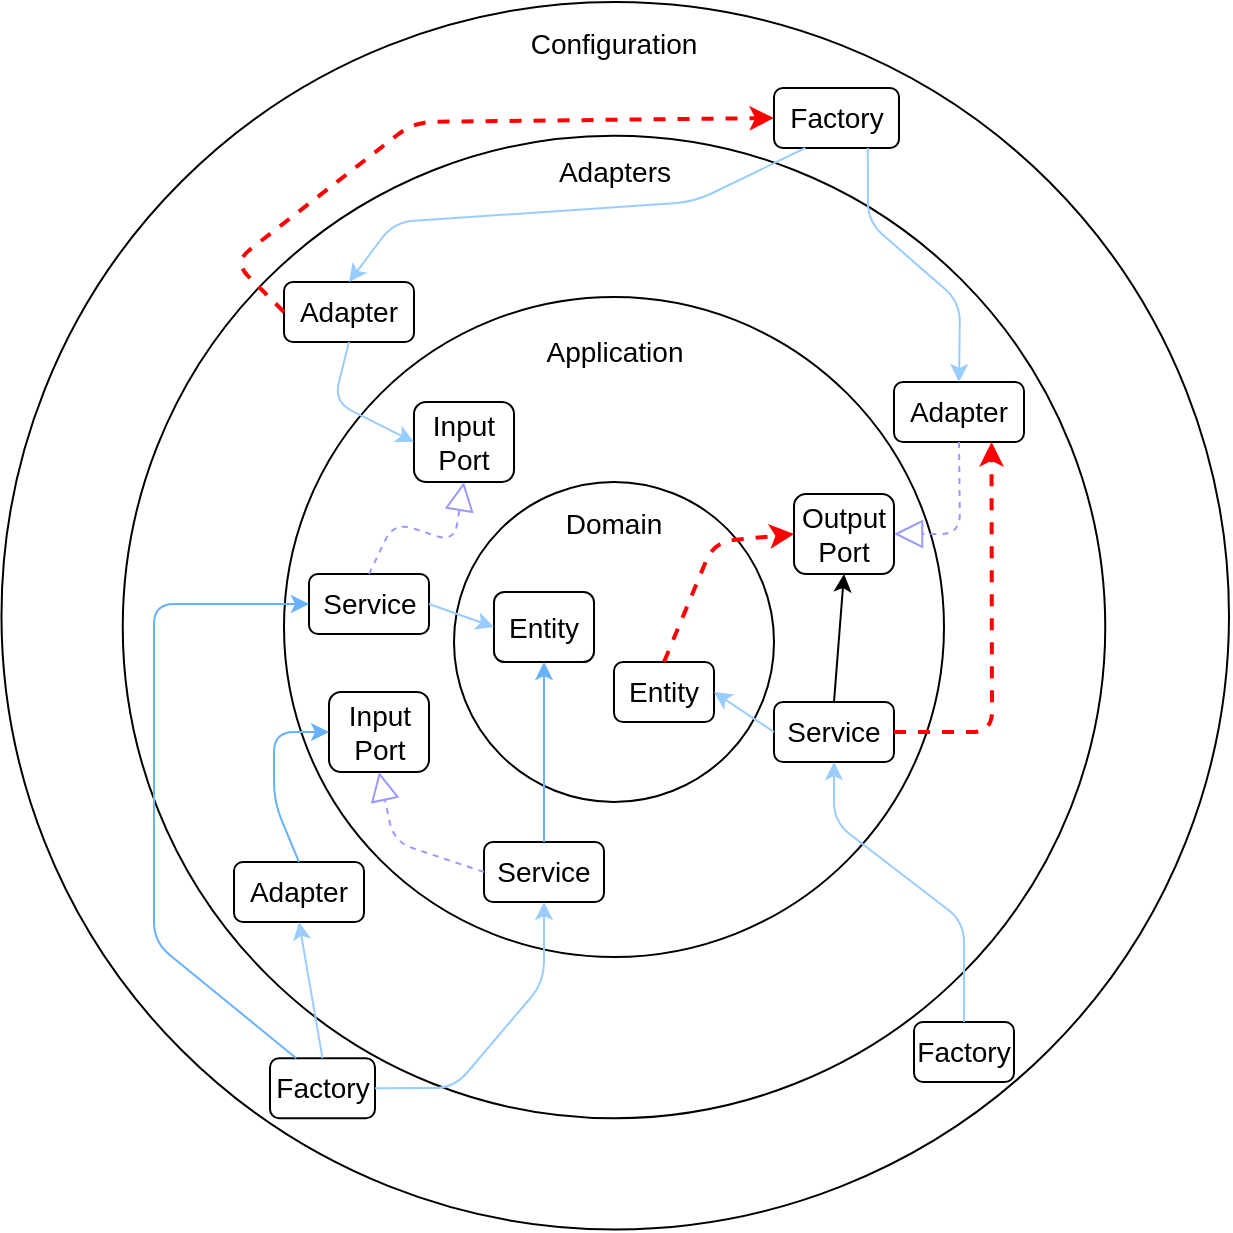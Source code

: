 <mxfile version="14.6.13" type="device"><diagram id="rTuhuu60UyuIUYuI6Hsr" name="Page-1"><mxGraphModel dx="1338" dy="823" grid="1" gridSize="10" guides="1" tooltips="1" connect="1" arrows="1" fold="1" page="1" pageScale="1" pageWidth="1100" pageHeight="850" math="0" shadow="0"><root><mxCell id="0"/><mxCell id="1" parent="0"/><mxCell id="cIT1kwWjJYKrI6nHU5Bw-21" value="" style="ellipse;whiteSpace=wrap;html=1;aspect=fixed;fontSize=14;fillColor=none;align=center;" vertex="1" parent="1"><mxGeometry x="193.74" y="80" width="613.76" height="613.76" as="geometry"/></mxCell><mxCell id="cIT1kwWjJYKrI6nHU5Bw-16" value="" style="ellipse;whiteSpace=wrap;html=1;aspect=fixed;fontSize=14;align=center;fillColor=none;" vertex="1" parent="1"><mxGeometry x="254.38" y="146.88" width="491.25" height="491.25" as="geometry"/></mxCell><mxCell id="cIT1kwWjJYKrI6nHU5Bw-8" value="" style="ellipse;whiteSpace=wrap;html=1;aspect=fixed;fontSize=14;align=center;fillColor=none;" vertex="1" parent="1"><mxGeometry x="335" y="227.5" width="330" height="330" as="geometry"/></mxCell><mxCell id="cIT1kwWjJYKrI6nHU5Bw-9" value="Application" style="text;html=1;strokeColor=none;fillColor=none;align=center;verticalAlign=middle;whiteSpace=wrap;rounded=0;fontSize=14;" vertex="1" parent="1"><mxGeometry x="457.5" y="240" width="85" height="30" as="geometry"/></mxCell><mxCell id="cIT1kwWjJYKrI6nHU5Bw-2" value="" style="ellipse;whiteSpace=wrap;html=1;aspect=fixed;fillColor=none;" vertex="1" parent="1"><mxGeometry x="420" y="320" width="160" height="160" as="geometry"/></mxCell><mxCell id="cIT1kwWjJYKrI6nHU5Bw-3" value="Domain" style="text;html=1;strokeColor=none;fillColor=none;align=center;verticalAlign=middle;whiteSpace=wrap;rounded=0;fontSize=14;" vertex="1" parent="1"><mxGeometry x="465" y="326" width="70" height="30" as="geometry"/></mxCell><mxCell id="cIT1kwWjJYKrI6nHU5Bw-4" value="Entity" style="rounded=1;whiteSpace=wrap;html=1;fontSize=14;align=center;fillColor=none;" vertex="1" parent="1"><mxGeometry x="440" y="375" width="50" height="35" as="geometry"/></mxCell><mxCell id="cIT1kwWjJYKrI6nHU5Bw-5" value="Entity" style="rounded=1;whiteSpace=wrap;html=1;fontSize=14;align=center;fillColor=none;" vertex="1" parent="1"><mxGeometry x="500" y="410" width="50" height="30" as="geometry"/></mxCell><mxCell id="cIT1kwWjJYKrI6nHU5Bw-10" value="Input &lt;br&gt;Port" style="rounded=1;whiteSpace=wrap;html=1;fontSize=14;fillColor=none;align=center;" vertex="1" parent="1"><mxGeometry x="400" y="280" width="50" height="40" as="geometry"/></mxCell><mxCell id="cIT1kwWjJYKrI6nHU5Bw-11" value="Service" style="rounded=1;whiteSpace=wrap;html=1;fontSize=14;fillColor=none;align=center;" vertex="1" parent="1"><mxGeometry x="347.5" y="366" width="60" height="30" as="geometry"/></mxCell><mxCell id="cIT1kwWjJYKrI6nHU5Bw-12" value="Input &lt;br&gt;Port" style="rounded=1;whiteSpace=wrap;html=1;fontSize=14;fillColor=none;align=center;" vertex="1" parent="1"><mxGeometry x="357.5" y="425" width="50" height="40" as="geometry"/></mxCell><mxCell id="cIT1kwWjJYKrI6nHU5Bw-13" value="Service" style="rounded=1;whiteSpace=wrap;html=1;fontSize=14;fillColor=none;align=center;" vertex="1" parent="1"><mxGeometry x="435" y="500" width="60" height="30" as="geometry"/></mxCell><mxCell id="cIT1kwWjJYKrI6nHU5Bw-14" value="Output &lt;br&gt;Port" style="rounded=1;whiteSpace=wrap;html=1;fontSize=14;fillColor=none;align=center;" vertex="1" parent="1"><mxGeometry x="590" y="326" width="50" height="40" as="geometry"/></mxCell><mxCell id="cIT1kwWjJYKrI6nHU5Bw-15" value="Service" style="rounded=1;whiteSpace=wrap;html=1;fontSize=14;fillColor=none;align=center;" vertex="1" parent="1"><mxGeometry x="580" y="430" width="60" height="30" as="geometry"/></mxCell><mxCell id="cIT1kwWjJYKrI6nHU5Bw-17" value="Adapters" style="text;html=1;strokeColor=none;fillColor=none;align=center;verticalAlign=middle;whiteSpace=wrap;rounded=0;fontSize=14;" vertex="1" parent="1"><mxGeometry x="457.5" y="150" width="85" height="30" as="geometry"/></mxCell><mxCell id="cIT1kwWjJYKrI6nHU5Bw-18" value="Adapter" style="rounded=1;whiteSpace=wrap;html=1;fontSize=14;fillColor=none;align=center;" vertex="1" parent="1"><mxGeometry x="335" y="220" width="65" height="30" as="geometry"/></mxCell><mxCell id="cIT1kwWjJYKrI6nHU5Bw-19" value="Adapter" style="rounded=1;whiteSpace=wrap;html=1;fontSize=14;fillColor=none;align=center;" vertex="1" parent="1"><mxGeometry x="310" y="510" width="65" height="30" as="geometry"/></mxCell><mxCell id="cIT1kwWjJYKrI6nHU5Bw-20" value="Adapter" style="rounded=1;whiteSpace=wrap;html=1;fontSize=14;fillColor=none;align=center;" vertex="1" parent="1"><mxGeometry x="640" y="270" width="65" height="30" as="geometry"/></mxCell><mxCell id="cIT1kwWjJYKrI6nHU5Bw-23" value="Configuration" style="text;html=1;strokeColor=none;fillColor=none;align=center;verticalAlign=middle;whiteSpace=wrap;rounded=0;fontSize=14;" vertex="1" parent="1"><mxGeometry x="453.76" y="86.24" width="92.49" height="30" as="geometry"/></mxCell><mxCell id="cIT1kwWjJYKrI6nHU5Bw-24" value="Factory" style="rounded=1;whiteSpace=wrap;html=1;fontSize=14;fillColor=none;align=center;" vertex="1" parent="1"><mxGeometry x="580" y="123" width="62.5" height="30" as="geometry"/></mxCell><mxCell id="cIT1kwWjJYKrI6nHU5Bw-25" value="Factory" style="rounded=1;whiteSpace=wrap;html=1;fontSize=14;fillColor=none;align=center;" vertex="1" parent="1"><mxGeometry x="328" y="608.13" width="52.5" height="30" as="geometry"/></mxCell><mxCell id="cIT1kwWjJYKrI6nHU5Bw-26" value="Factory" style="rounded=1;whiteSpace=wrap;html=1;fontSize=14;fillColor=none;align=center;" vertex="1" parent="1"><mxGeometry x="650" y="590" width="50" height="30" as="geometry"/></mxCell><mxCell id="cIT1kwWjJYKrI6nHU5Bw-27" value="" style="endArrow=classic;html=1;fontSize=14;entryX=0.5;entryY=1;entryDx=0;entryDy=0;exitX=0.5;exitY=0;exitDx=0;exitDy=0;strokeColor=#66B2FF;" edge="1" parent="1" source="cIT1kwWjJYKrI6nHU5Bw-13" target="cIT1kwWjJYKrI6nHU5Bw-4"><mxGeometry width="50" height="50" relative="1" as="geometry"><mxPoint x="900" y="607.5" as="sourcePoint"/><mxPoint x="950" y="557.5" as="targetPoint"/></mxGeometry></mxCell><mxCell id="cIT1kwWjJYKrI6nHU5Bw-28" value="" style="endArrow=classic;html=1;fontSize=14;entryX=0;entryY=0.5;entryDx=0;entryDy=0;exitX=1;exitY=0.5;exitDx=0;exitDy=0;strokeColor=#99CCFF;" edge="1" parent="1" source="cIT1kwWjJYKrI6nHU5Bw-11" target="cIT1kwWjJYKrI6nHU5Bw-4"><mxGeometry width="50" height="50" relative="1" as="geometry"><mxPoint x="475" y="510" as="sourcePoint"/><mxPoint x="475" y="420" as="targetPoint"/></mxGeometry></mxCell><mxCell id="cIT1kwWjJYKrI6nHU5Bw-29" value="" style="endArrow=block;dashed=1;endFill=0;endSize=12;html=1;fontSize=14;entryX=0.5;entryY=1;entryDx=0;entryDy=0;exitX=0;exitY=0.5;exitDx=0;exitDy=0;strokeColor=#9999FF;" edge="1" parent="1" source="cIT1kwWjJYKrI6nHU5Bw-13" target="cIT1kwWjJYKrI6nHU5Bw-12"><mxGeometry width="160" relative="1" as="geometry"><mxPoint x="470" y="420" as="sourcePoint"/><mxPoint x="630" y="420" as="targetPoint"/><Array as="points"><mxPoint x="390" y="500"/></Array></mxGeometry></mxCell><mxCell id="cIT1kwWjJYKrI6nHU5Bw-30" value="" style="endArrow=block;dashed=1;endFill=0;endSize=12;html=1;fontSize=14;entryX=0.5;entryY=1;entryDx=0;entryDy=0;exitX=0.5;exitY=0;exitDx=0;exitDy=0;strokeColor=#9999FF;" edge="1" parent="1" source="cIT1kwWjJYKrI6nHU5Bw-11" target="cIT1kwWjJYKrI6nHU5Bw-10"><mxGeometry width="160" relative="1" as="geometry"><mxPoint x="470" y="420" as="sourcePoint"/><mxPoint x="630" y="420" as="targetPoint"/><Array as="points"><mxPoint x="390" y="340"/><mxPoint x="420" y="350"/></Array></mxGeometry></mxCell><mxCell id="cIT1kwWjJYKrI6nHU5Bw-31" value="" style="endArrow=classic;html=1;fontSize=14;entryX=1;entryY=0.5;entryDx=0;entryDy=0;exitX=0;exitY=0.5;exitDx=0;exitDy=0;strokeColor=#99CCFF;" edge="1" parent="1" source="cIT1kwWjJYKrI6nHU5Bw-15" target="cIT1kwWjJYKrI6nHU5Bw-5"><mxGeometry width="50" height="50" relative="1" as="geometry"><mxPoint x="475" y="510" as="sourcePoint"/><mxPoint x="475" y="420" as="targetPoint"/></mxGeometry></mxCell><mxCell id="cIT1kwWjJYKrI6nHU5Bw-32" value="" style="endArrow=classic;html=1;fontSize=14;entryX=0.5;entryY=1;entryDx=0;entryDy=0;exitX=0.5;exitY=0;exitDx=0;exitDy=0;" edge="1" parent="1" source="cIT1kwWjJYKrI6nHU5Bw-15" target="cIT1kwWjJYKrI6nHU5Bw-14"><mxGeometry width="50" height="50" relative="1" as="geometry"><mxPoint x="590" y="481" as="sourcePoint"/><mxPoint x="560" y="461" as="targetPoint"/><Array as="points"/></mxGeometry></mxCell><mxCell id="cIT1kwWjJYKrI6nHU5Bw-33" value="" style="endArrow=block;dashed=1;endFill=0;endSize=12;html=1;fontSize=14;entryX=1;entryY=0.5;entryDx=0;entryDy=0;exitX=0.5;exitY=1;exitDx=0;exitDy=0;strokeColor=#9999FF;" edge="1" parent="1" source="cIT1kwWjJYKrI6nHU5Bw-20" target="cIT1kwWjJYKrI6nHU5Bw-14"><mxGeometry width="160" relative="1" as="geometry"><mxPoint x="860" y="356" as="sourcePoint"/><mxPoint x="1020" y="356" as="targetPoint"/><Array as="points"><mxPoint x="673" y="346"/></Array></mxGeometry></mxCell><mxCell id="cIT1kwWjJYKrI6nHU5Bw-34" value="" style="endArrow=classic;html=1;fontSize=14;entryX=0;entryY=0.5;entryDx=0;entryDy=0;exitX=0.5;exitY=0;exitDx=0;exitDy=0;strokeColor=#66B2FF;" edge="1" parent="1" source="cIT1kwWjJYKrI6nHU5Bw-19" target="cIT1kwWjJYKrI6nHU5Bw-12"><mxGeometry width="50" height="50" relative="1" as="geometry"><mxPoint x="336" y="490" as="sourcePoint"/><mxPoint x="250" y="440" as="targetPoint"/><Array as="points"><mxPoint x="330" y="480"/><mxPoint x="330" y="445"/></Array></mxGeometry></mxCell><mxCell id="cIT1kwWjJYKrI6nHU5Bw-36" value="" style="endArrow=classic;html=1;fontSize=14;exitX=0.5;exitY=1;exitDx=0;exitDy=0;entryX=0;entryY=0.5;entryDx=0;entryDy=0;strokeColor=#99CCFF;" edge="1" parent="1" source="cIT1kwWjJYKrI6nHU5Bw-18" target="cIT1kwWjJYKrI6nHU5Bw-10"><mxGeometry width="50" height="50" relative="1" as="geometry"><mxPoint x="110" y="340" as="sourcePoint"/><mxPoint x="140" y="240" as="targetPoint"/><Array as="points"><mxPoint x="360" y="280"/></Array></mxGeometry></mxCell><mxCell id="cIT1kwWjJYKrI6nHU5Bw-37" value="" style="endArrow=classic;html=1;fontSize=14;exitX=0.25;exitY=1;exitDx=0;exitDy=0;entryX=0.5;entryY=0;entryDx=0;entryDy=0;strokeColor=#99CCFF;" edge="1" parent="1" source="cIT1kwWjJYKrI6nHU5Bw-24" target="cIT1kwWjJYKrI6nHU5Bw-18"><mxGeometry width="50" height="50" relative="1" as="geometry"><mxPoint x="870" y="206.24" as="sourcePoint"/><mxPoint x="870" y="116" as="targetPoint"/><Array as="points"><mxPoint x="540" y="180"/><mxPoint x="390" y="190"/></Array></mxGeometry></mxCell><mxCell id="cIT1kwWjJYKrI6nHU5Bw-38" value="" style="endArrow=classic;html=1;fontSize=14;entryX=0.5;entryY=0;entryDx=0;entryDy=0;exitX=0.75;exitY=1;exitDx=0;exitDy=0;strokeColor=#99CCFF;" edge="1" parent="1" source="cIT1kwWjJYKrI6nHU5Bw-24" target="cIT1kwWjJYKrI6nHU5Bw-20"><mxGeometry width="50" height="50" relative="1" as="geometry"><mxPoint x="930" y="340" as="sourcePoint"/><mxPoint x="930" y="250" as="targetPoint"/><Array as="points"><mxPoint x="627" y="190"/><mxPoint x="673" y="230"/></Array></mxGeometry></mxCell><mxCell id="cIT1kwWjJYKrI6nHU5Bw-39" value="" style="endArrow=classic;html=1;fontSize=14;entryX=0;entryY=0.5;entryDx=0;entryDy=0;exitX=0.25;exitY=0;exitDx=0;exitDy=0;strokeColor=#66B2FF;" edge="1" parent="1" source="cIT1kwWjJYKrI6nHU5Bw-25" target="cIT1kwWjJYKrI6nHU5Bw-11"><mxGeometry width="50" height="50" relative="1" as="geometry"><mxPoint x="120" y="456" as="sourcePoint"/><mxPoint x="120" y="366" as="targetPoint"/><Array as="points"><mxPoint x="270" y="550"/><mxPoint x="270" y="381"/></Array></mxGeometry></mxCell><mxCell id="cIT1kwWjJYKrI6nHU5Bw-40" value="" style="endArrow=classic;html=1;fontSize=14;entryX=0.5;entryY=1;entryDx=0;entryDy=0;exitX=0.5;exitY=0;exitDx=0;exitDy=0;strokeColor=#99CCFF;" edge="1" parent="1" source="cIT1kwWjJYKrI6nHU5Bw-25" target="cIT1kwWjJYKrI6nHU5Bw-19"><mxGeometry width="50" height="50" relative="1" as="geometry"><mxPoint x="490" y="670" as="sourcePoint"/><mxPoint x="490" y="580" as="targetPoint"/></mxGeometry></mxCell><mxCell id="cIT1kwWjJYKrI6nHU5Bw-41" value="" style="endArrow=classic;html=1;fontSize=14;exitX=1;exitY=0.5;exitDx=0;exitDy=0;entryX=0.5;entryY=1;entryDx=0;entryDy=0;strokeColor=#99CCFF;" edge="1" parent="1" source="cIT1kwWjJYKrI6nHU5Bw-25" target="cIT1kwWjJYKrI6nHU5Bw-13"><mxGeometry width="50" height="50" relative="1" as="geometry"><mxPoint x="535" y="690" as="sourcePoint"/><mxPoint x="535" y="590" as="targetPoint"/><Array as="points"><mxPoint x="420" y="623"/><mxPoint x="465" y="570"/></Array></mxGeometry></mxCell><mxCell id="cIT1kwWjJYKrI6nHU5Bw-42" value="" style="endArrow=classic;html=1;fontSize=14;entryX=0.5;entryY=1;entryDx=0;entryDy=0;exitX=0.5;exitY=0;exitDx=0;exitDy=0;strokeColor=#99CCFF;" edge="1" parent="1" source="cIT1kwWjJYKrI6nHU5Bw-26" target="cIT1kwWjJYKrI6nHU5Bw-15"><mxGeometry width="50" height="50" relative="1" as="geometry"><mxPoint x="674.5" y="550" as="sourcePoint"/><mxPoint x="674.5" y="460" as="targetPoint"/><Array as="points"><mxPoint x="675" y="540"/><mxPoint x="610" y="490"/></Array></mxGeometry></mxCell><mxCell id="cIT1kwWjJYKrI6nHU5Bw-43" value="" style="endArrow=classic;html=1;fontSize=14;entryX=0;entryY=0.5;entryDx=0;entryDy=0;strokeColor=#FF0000;strokeWidth=2;dashed=1;exitX=0;exitY=0.5;exitDx=0;exitDy=0;" edge="1" parent="1" source="cIT1kwWjJYKrI6nHU5Bw-18" target="cIT1kwWjJYKrI6nHU5Bw-24"><mxGeometry width="50" height="50" relative="1" as="geometry"><mxPoint x="160" y="160" as="sourcePoint"/><mxPoint x="120" y="137.5" as="targetPoint"/><Array as="points"><mxPoint x="310" y="210"/><mxPoint x="400" y="140"/></Array></mxGeometry></mxCell><mxCell id="cIT1kwWjJYKrI6nHU5Bw-44" value="" style="endArrow=classic;html=1;dashed=1;fontSize=14;strokeColor=#FF0000;strokeWidth=2;exitX=0.5;exitY=0;exitDx=0;exitDy=0;entryX=0;entryY=0.5;entryDx=0;entryDy=0;" edge="1" parent="1" source="cIT1kwWjJYKrI6nHU5Bw-5" target="cIT1kwWjJYKrI6nHU5Bw-14"><mxGeometry width="50" height="50" relative="1" as="geometry"><mxPoint x="880" y="500" as="sourcePoint"/><mxPoint x="930" y="450" as="targetPoint"/><Array as="points"><mxPoint x="550" y="350"/></Array></mxGeometry></mxCell><mxCell id="cIT1kwWjJYKrI6nHU5Bw-46" value="" style="endArrow=classic;html=1;dashed=1;fontSize=14;strokeColor=#FF0000;strokeWidth=2;entryX=0.75;entryY=1;entryDx=0;entryDy=0;exitX=1;exitY=0.5;exitDx=0;exitDy=0;" edge="1" parent="1" source="cIT1kwWjJYKrI6nHU5Bw-15" target="cIT1kwWjJYKrI6nHU5Bw-20"><mxGeometry width="50" height="50" relative="1" as="geometry"><mxPoint x="520" y="450" as="sourcePoint"/><mxPoint x="570" y="400" as="targetPoint"/><Array as="points"><mxPoint x="689" y="445"/></Array></mxGeometry></mxCell></root></mxGraphModel></diagram></mxfile>